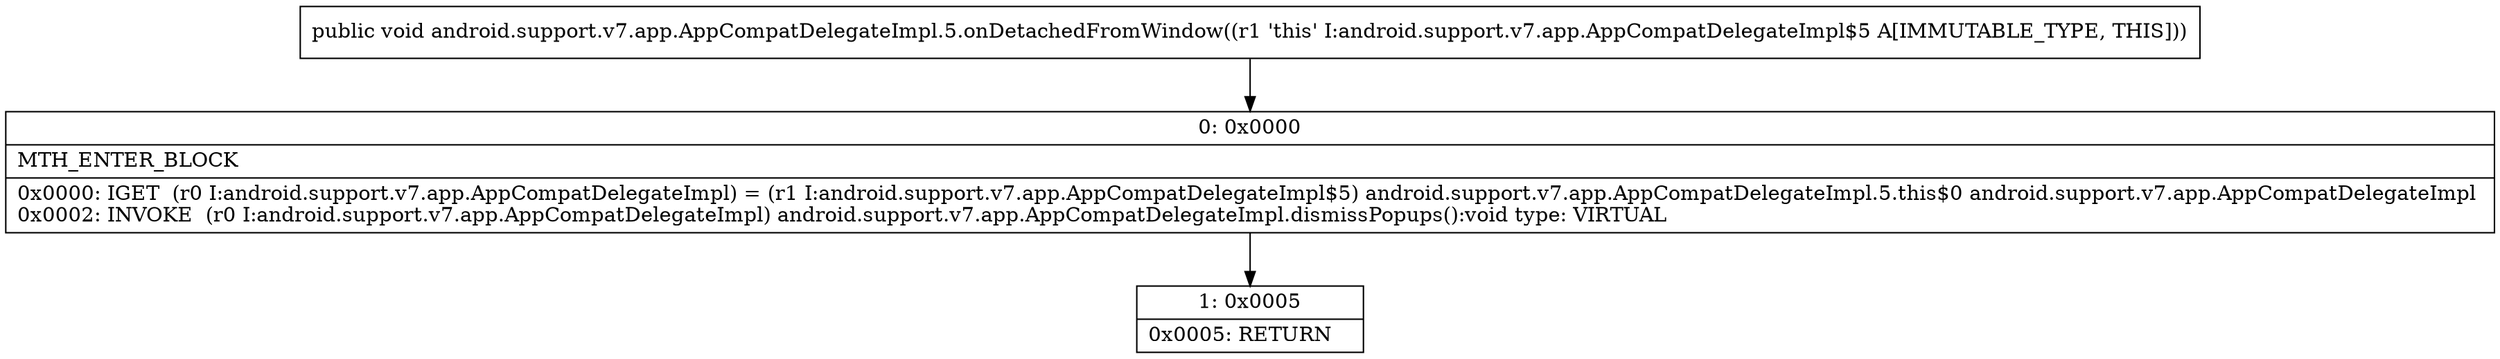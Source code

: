 digraph "CFG forandroid.support.v7.app.AppCompatDelegateImpl.5.onDetachedFromWindow()V" {
Node_0 [shape=record,label="{0\:\ 0x0000|MTH_ENTER_BLOCK\l|0x0000: IGET  (r0 I:android.support.v7.app.AppCompatDelegateImpl) = (r1 I:android.support.v7.app.AppCompatDelegateImpl$5) android.support.v7.app.AppCompatDelegateImpl.5.this$0 android.support.v7.app.AppCompatDelegateImpl \l0x0002: INVOKE  (r0 I:android.support.v7.app.AppCompatDelegateImpl) android.support.v7.app.AppCompatDelegateImpl.dismissPopups():void type: VIRTUAL \l}"];
Node_1 [shape=record,label="{1\:\ 0x0005|0x0005: RETURN   \l}"];
MethodNode[shape=record,label="{public void android.support.v7.app.AppCompatDelegateImpl.5.onDetachedFromWindow((r1 'this' I:android.support.v7.app.AppCompatDelegateImpl$5 A[IMMUTABLE_TYPE, THIS])) }"];
MethodNode -> Node_0;
Node_0 -> Node_1;
}

